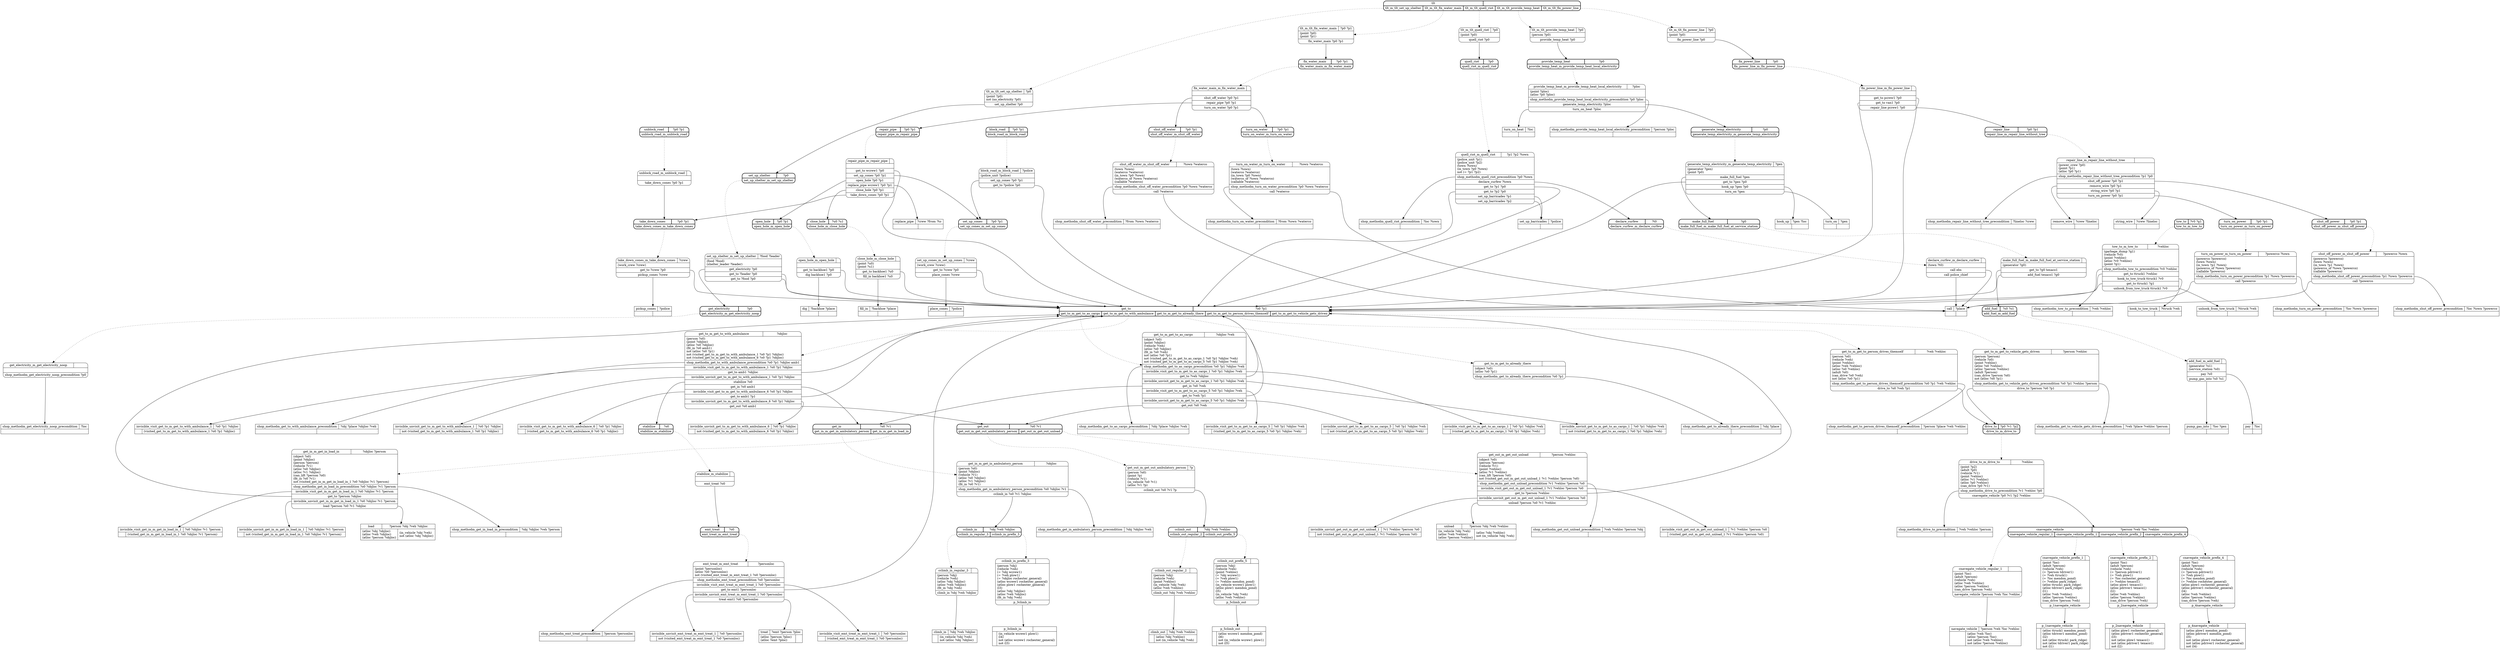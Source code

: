 // Generated by Hype
digraph "somedomain" {
  nodesep=1
  ranksep=1
  // Operators
  node [shape=record]
  "navegate_vehicle" [
    label="{{navegate_vehicle|?person ?veh ?loc ?vehloc}|{|(atloc ?veh ?loc)\l(atloc ?person ?loc)\lnot (atloc ?veh ?vehloc)\lnot (atloc ?person ?vehloc)\l}}"
  ]
  "climb_in" [
    label="{{climb_in|?obj ?veh ?objloc}|{|(in_vehicle ?obj ?veh)\lnot (atloc ?obj ?objloc)\l}}"
  ]
  "climb_out" [
    label="{{climb_out|?obj ?veh ?vehloc}|{|(atloc ?obj ?vehloc)\lnot (in_vehicle ?obj ?veh)\l}}"
  ]
  "load" [
    label="{{load|?person ?obj ?veh ?objloc}|{(atloc ?obj ?objloc)\l(atloc ?veh ?objloc)\l(atloc ?person ?objloc)\l|(in_vehicle ?obj ?veh)\lnot (atloc ?obj ?objloc)\l}}"
  ]
  "unload" [
    label="{{unload|?person ?obj ?veh ?vehloc}|{(in_vehicle ?obj ?veh)\l(atloc ?veh ?vehloc)\l(atloc ?person ?vehloc)\l|(atloc ?obj ?vehloc)\lnot (in_vehicle ?obj ?veh)\l}}"
  ]
  "treat" [
    label="{{treat|?emt ?person ?ploc}|{(atloc ?person ?ploc)\l(atloc ?emt ?ploc)\l|}}"
  ]
  "call" [
    label="{{call|?place}|{|}}"
  ]
  "remove_wire" [
    label="{{remove_wire|?crew ?lineloc}|{|}}"
  ]
  "string_wire" [
    label="{{string_wire|?crew ?lineloc}|{|}}"
  ]
  "hook_up" [
    label="{{hook_up|?gen ?loc}|{|}}"
  ]
  "turn_on" [
    label="{{turn_on|?gen}|{|}}"
  ]
  "pay" [
    label="{{pay|?loc}|{|}}"
  ]
  "pump_gas_into" [
    label="{{pump_gas_into|?loc ?gen}|{|}}"
  ]
  "turn_on_heat" [
    label="{{turn_on_heat|?loc}|{|}}"
  ]
  "set_up_barricades" [
    label="{{set_up_barricades|?police}|{|}}"
  ]
  "place_cones" [
    label="{{place_cones|?police}|{|}}"
  ]
  "pickup_cones" [
    label="{{pickup_cones|?police}|{|}}"
  ]
  "hook_to_tow_truck" [
    label="{{hook_to_tow_truck|?ttruck ?veh}|{|}}"
  ]
  "unhook_from_tow_truck" [
    label="{{unhook_from_tow_truck|?ttruck ?veh}|{|}}"
  ]
  "dig" [
    label="{{dig|?backhoe ?place}|{|}}"
  ]
  "fill_in" [
    label="{{fill_in|?backhoe ?place}|{|}}"
  ]
  "replace_pipe" [
    label="{{replace_pipe|?crew ?from ?to}|{|}}"
  ]
  "p_1navegate_vehicle" [
    label="{{p_1navegate_vehicle|}|{|(atloc ttruck1 mendon_pond)\l(atloc tdriver1 mendon_pond)\l(l2)\lnot (atloc ttruck1 park_ridge)\lnot (atloc tdriver1 park_ridge)\lnot (l1)\l}}"
  ]
  "p_2navegate_vehicle" [
    label="{{p_2navegate_vehicle|}|{|(atloc plow1 rochester_general)\l(atloc pdriver1 rochester_general)\l(l3)\lnot (atloc plow1 texaco1)\lnot (atloc pdriver1 texaco1)\lnot (l2)\l}}"
  ]
  "p_3climb_in" [
    label="{{p_3climb_in|}|{|(in_vehicle wcrew1 plow1)\l(l4)\lnot (atloc wcrew1 rochester_general)\lnot (l3)\l}}"
  ]
  "p_4navegate_vehicle" [
    label="{{p_4navegate_vehicle|}|{|(atloc plow1 mendon_pond)\l(atloc pdriver1 mendon_pond)\l(l5)\lnot (atloc plow1 rochester_general)\lnot (atloc pdriver1 rochester_general)\lnot (l4)\l}}"
  ]
  "p_5climb_out" [
    label="{{p_5climb_out|}|{|(atloc wcrew1 mendon_pond)\l(l6)\lnot (in_vehicle wcrew1 plow1)\lnot (l5)\l}}"
  ]
  "shop_methodm_quell_riot_precondition" [
    label="{{shop_methodm_quell_riot_precondition|?loc ?town}|{|}}"
  ]
  "shop_methodm_provide_temp_heat_local_electricity_precondition" [
    label="{{shop_methodm_provide_temp_heat_local_electricity_precondition|?person ?ploc}|{|}}"
  ]
  "shop_methodm_get_electricity_noop_precondition" [
    label="{{shop_methodm_get_electricity_noop_precondition|?loc}|{|}}"
  ]
  "shop_methodm_tow_to_precondition" [
    label="{{shop_methodm_tow_to_precondition|?veh ?vehloc}|{|}}"
  ]
  "shop_methodm_repair_line_without_tree_precondition" [
    label="{{shop_methodm_repair_line_without_tree_precondition|?lineloc ?crew}|{|}}"
  ]
  "shop_methodm_shut_off_power_precondition" [
    label="{{shop_methodm_shut_off_power_precondition|?loc ?town ?powerco}|{|}}"
  ]
  "shop_methodm_turn_on_power_precondition" [
    label="{{shop_methodm_turn_on_power_precondition|?loc ?town ?powerco}|{|}}"
  ]
  "shop_methodm_shut_off_water_precondition" [
    label="{{shop_methodm_shut_off_water_precondition|?from ?town ?waterco}|{|}}"
  ]
  "shop_methodm_turn_on_water_precondition" [
    label="{{shop_methodm_turn_on_water_precondition|?from ?town ?waterco}|{|}}"
  ]
  "shop_methodm_emt_treat_precondition" [
    label="{{shop_methodm_emt_treat_precondition|?person ?personloc}|{|}}"
  ]
  "shop_methodm_get_to_already_there_precondition" [
    label="{{shop_methodm_get_to_already_there_precondition|?obj ?place}|{|}}"
  ]
  "shop_methodm_get_to_person_drives_themself_precondition" [
    label="{{shop_methodm_get_to_person_drives_themself_precondition|?person ?place ?veh ?vehloc}|{|}}"
  ]
  "shop_methodm_get_to_vehicle_gets_driven_precondition" [
    label="{{shop_methodm_get_to_vehicle_gets_driven_precondition|?veh ?place ?vehloc ?person}|{|}}"
  ]
  "shop_methodm_get_to_as_cargo_precondition" [
    label="{{shop_methodm_get_to_as_cargo_precondition|?obj ?place ?objloc ?veh}|{|}}"
  ]
  "shop_methodm_get_to_with_ambulance_precondition" [
    label="{{shop_methodm_get_to_with_ambulance_precondition|?obj ?place ?objloc ?veh}|{|}}"
  ]
  "shop_methodm_drive_to_precondition" [
    label="{{shop_methodm_drive_to_precondition|?veh ?vehloc ?person}|{|}}"
  ]
  "shop_methodm_get_in_ambulatory_person_precondition" [
    label="{{shop_methodm_get_in_ambulatory_person_precondition|?obj ?objloc ?veh}|{|}}"
  ]
  "shop_methodm_get_in_load_in_precondition" [
    label="{{shop_methodm_get_in_load_in_precondition|?obj ?objloc ?veh ?person}|{|}}"
  ]
  "shop_methodm_get_out_unload_precondition" [
    label="{{shop_methodm_get_out_unload_precondition|?veh ?vehloc ?person ?obj}|{|}}"
  ]
  "invisible_visit_get_to_m_get_to_as_cargo_1" [
    label="{{invisible_visit_get_to_m_get_to_as_cargo_1|?o0 ?p1 ?objloc ?veh}|{|(visited_get_to_m_get_to_as_cargo_1 ?o0 ?p1 ?objloc ?veh)\l}}"
  ]
  "invisible_unvisit_get_to_m_get_to_as_cargo_1" [
    label="{{invisible_unvisit_get_to_m_get_to_as_cargo_1|?o0 ?p1 ?objloc ?veh}|{|not (visited_get_to_m_get_to_as_cargo_1 ?o0 ?p1 ?objloc ?veh)\l}}"
  ]
  "invisible_visit_get_in_m_get_in_load_in_1" [
    label="{{invisible_visit_get_in_m_get_in_load_in_1|?o0 ?objloc ?v1 ?person}|{|(visited_get_in_m_get_in_load_in_1 ?o0 ?objloc ?v1 ?person)\l}}"
  ]
  "invisible_unvisit_get_in_m_get_in_load_in_1" [
    label="{{invisible_unvisit_get_in_m_get_in_load_in_1|?o0 ?objloc ?v1 ?person}|{|not (visited_get_in_m_get_in_load_in_1 ?o0 ?objloc ?v1 ?person)\l}}"
  ]
  "invisible_visit_get_to_m_get_to_as_cargo_5" [
    label="{{invisible_visit_get_to_m_get_to_as_cargo_5|?o0 ?p1 ?objloc ?veh}|{|(visited_get_to_m_get_to_as_cargo_5 ?o0 ?p1 ?objloc ?veh)\l}}"
  ]
  "invisible_unvisit_get_to_m_get_to_as_cargo_5" [
    label="{{invisible_unvisit_get_to_m_get_to_as_cargo_5|?o0 ?p1 ?objloc ?veh}|{|not (visited_get_to_m_get_to_as_cargo_5 ?o0 ?p1 ?objloc ?veh)\l}}"
  ]
  "invisible_visit_get_out_m_get_out_unload_1" [
    label="{{invisible_visit_get_out_m_get_out_unload_1|?v1 ?vehloc ?person ?o0}|{|(visited_get_out_m_get_out_unload_1 ?v1 ?vehloc ?person ?o0)\l}}"
  ]
  "invisible_unvisit_get_out_m_get_out_unload_1" [
    label="{{invisible_unvisit_get_out_m_get_out_unload_1|?v1 ?vehloc ?person ?o0}|{|not (visited_get_out_m_get_out_unload_1 ?v1 ?vehloc ?person ?o0)\l}}"
  ]
  "invisible_visit_get_to_m_get_to_with_ambulance_1" [
    label="{{invisible_visit_get_to_m_get_to_with_ambulance_1|?o0 ?p1 ?objloc}|{|(visited_get_to_m_get_to_with_ambulance_1 ?o0 ?p1 ?objloc)\l}}"
  ]
  "invisible_unvisit_get_to_m_get_to_with_ambulance_1" [
    label="{{invisible_unvisit_get_to_m_get_to_with_ambulance_1|?o0 ?p1 ?objloc}|{|not (visited_get_to_m_get_to_with_ambulance_1 ?o0 ?p1 ?objloc)\l}}"
  ]
  "invisible_visit_emt_treat_m_emt_treat_1" [
    label="{{invisible_visit_emt_treat_m_emt_treat_1|?o0 ?personloc}|{|(visited_emt_treat_m_emt_treat_1 ?o0 ?personloc)\l}}"
  ]
  "invisible_unvisit_emt_treat_m_emt_treat_1" [
    label="{{invisible_unvisit_emt_treat_m_emt_treat_1|?o0 ?personloc}|{|not (visited_emt_treat_m_emt_treat_1 ?o0 ?personloc)\l}}"
  ]
  "invisible_visit_get_to_m_get_to_with_ambulance_6" [
    label="{{invisible_visit_get_to_m_get_to_with_ambulance_6|?o0 ?p1 ?objloc}|{|(visited_get_to_m_get_to_with_ambulance_6 ?o0 ?p1 ?objloc)\l}}"
  ]
  "invisible_unvisit_get_to_m_get_to_with_ambulance_6" [
    label="{{invisible_unvisit_get_to_m_get_to_with_ambulance_6|?o0 ?p1 ?objloc}|{|not (visited_get_to_m_get_to_with_ambulance_6 ?o0 ?p1 ?objloc)\l}}"
  ]
  // Methods
  node [shape=Mrecord]
  "tlt" [
    style=bold
    label="{{tlt|}|{<n0>tlt_m_tlt_set_up_shelter|<n1>tlt_m_tlt_fix_water_main|<n2>tlt_m_tlt_quell_riot|<n3>tlt_m_tlt_provide_temp_heat|<n4>tlt_m_tlt_fix_power_line}}"
  ]
  "label_tlt_m_tlt_set_up_shelter" [
    label="{{tlt_m_tlt_set_up_shelter|?p0}|(point ?p0)\lnot (no_electricity ?p0)\l|<n0>set_up_shelter ?p0}"
  ]
  "tlt":n0 -> "label_tlt_m_tlt_set_up_shelter" [style=dotted]
  "label_tlt_m_tlt_set_up_shelter":n0 -> "set_up_shelter"
  "label_tlt_m_tlt_fix_water_main" [
    label="{{tlt_m_tlt_fix_water_main|?p0 ?p1}|(point ?p0)\l(point ?p1)\l|<n0>fix_water_main ?p0 ?p1}"
  ]
  "tlt":n1 -> "label_tlt_m_tlt_fix_water_main" [style=dotted]
  "label_tlt_m_tlt_fix_water_main":n0 -> "fix_water_main"
  "label_tlt_m_tlt_quell_riot" [
    label="{{tlt_m_tlt_quell_riot|?p0}|(point ?p0)\l|<n0>quell_riot ?p0}"
  ]
  "tlt":n2 -> "label_tlt_m_tlt_quell_riot" [style=dotted]
  "label_tlt_m_tlt_quell_riot":n0 -> "quell_riot"
  "label_tlt_m_tlt_provide_temp_heat" [
    label="{{tlt_m_tlt_provide_temp_heat|?p0}|(person ?p0)\l|<n0>provide_temp_heat ?p0}"
  ]
  "tlt":n3 -> "label_tlt_m_tlt_provide_temp_heat" [style=dotted]
  "label_tlt_m_tlt_provide_temp_heat":n0 -> "provide_temp_heat"
  "label_tlt_m_tlt_fix_power_line" [
    label="{{tlt_m_tlt_fix_power_line|?p0}|(point ?p0)\l|<n0>fix_power_line ?p0}"
  ]
  "tlt":n4 -> "label_tlt_m_tlt_fix_power_line" [style=dotted]
  "label_tlt_m_tlt_fix_power_line":n0 -> "fix_power_line"
  "set_up_shelter" [
    style=bold
    label="{{set_up_shelter|?p0}|{<n0>set_up_shelter_m_set_up_shelter}}"
  ]
  "label_set_up_shelter_m_set_up_shelter" [
    label="{{set_up_shelter_m_set_up_shelter|?food ?leader}|(food ?food)\l(shelter_leader ?leader)\l|<n0>get_electricity ?p0|<n1>get_to ?leader ?p0|<n2>get_to ?food ?p0}"
  ]
  "set_up_shelter":n0 -> "label_set_up_shelter_m_set_up_shelter" [style=dotted]
  "label_set_up_shelter_m_set_up_shelter":n0 -> "get_electricity"
  "label_set_up_shelter_m_set_up_shelter":n1 -> "get_to"
  "label_set_up_shelter_m_set_up_shelter":n2 -> "get_to"
  "fix_water_main" [
    style=bold
    label="{{fix_water_main|?p0 ?p1}|{<n0>fix_water_main_m_fix_water_main}}"
  ]
  "label_fix_water_main_m_fix_water_main" [
    label="{{fix_water_main_m_fix_water_main|}||<n0>shut_off_water ?p0 ?p1|<n1>repair_pipe ?p0 ?p1|<n2>turn_on_water ?p0 ?p1}"
  ]
  "fix_water_main":n0 -> "label_fix_water_main_m_fix_water_main" [style=dotted]
  "label_fix_water_main_m_fix_water_main":n0 -> "shut_off_water"
  "label_fix_water_main_m_fix_water_main":n1 -> "repair_pipe"
  "label_fix_water_main_m_fix_water_main":n2 -> "turn_on_water"
  "quell_riot" [
    style=bold
    label="{{quell_riot|?p0}|{<n0>quell_riot_m_quell_riot}}"
  ]
  "label_quell_riot_m_quell_riot" [
    label="{{quell_riot_m_quell_riot|?p1 ?p2 ?town}|(police_unit ?p1)\l(police_unit ?p2)\l(town ?town)\l(in_town ?p0 ?town)\lnot (= ?p1 ?p2)\l|<n0>shop_methodm_quell_riot_precondition ?p0 ?town|<n1>declare_curfew ?town|<n2>get_to ?p1 ?p0|<n3>get_to ?p2 ?p0|<n4>set_up_barricades ?p1|<n5>set_up_barricades ?p2}"
  ]
  "quell_riot":n0 -> "label_quell_riot_m_quell_riot" [style=dotted]
  "label_quell_riot_m_quell_riot":n0 -> "shop_methodm_quell_riot_precondition"
  "label_quell_riot_m_quell_riot":n1 -> "declare_curfew"
  "label_quell_riot_m_quell_riot":n2 -> "get_to"
  "label_quell_riot_m_quell_riot":n3 -> "get_to"
  "label_quell_riot_m_quell_riot":n4 -> "set_up_barricades"
  "label_quell_riot_m_quell_riot":n5 -> "set_up_barricades"
  "provide_temp_heat" [
    style=bold
    label="{{provide_temp_heat|?p0}|{<n0>provide_temp_heat_m_provide_temp_heat_local_electricity}}"
  ]
  "label_provide_temp_heat_m_provide_temp_heat_local_electricity" [
    label="{{provide_temp_heat_m_provide_temp_heat_local_electricity|?ploc}|(point ?ploc)\l(atloc ?p0 ?ploc)\l|<n0>shop_methodm_provide_temp_heat_local_electricity_precondition ?p0 ?ploc|<n1>generate_temp_electricity ?ploc|<n2>turn_on_heat ?ploc}"
  ]
  "provide_temp_heat":n0 -> "label_provide_temp_heat_m_provide_temp_heat_local_electricity" [style=dotted]
  "label_provide_temp_heat_m_provide_temp_heat_local_electricity":n0 -> "shop_methodm_provide_temp_heat_local_electricity_precondition"
  "label_provide_temp_heat_m_provide_temp_heat_local_electricity":n1 -> "generate_temp_electricity"
  "label_provide_temp_heat_m_provide_temp_heat_local_electricity":n2 -> "turn_on_heat"
  "fix_power_line" [
    style=bold
    label="{{fix_power_line|?p0}|{<n0>fix_power_line_m_fix_power_line}}"
  ]
  "label_fix_power_line_m_fix_power_line" [
    label="{{fix_power_line_m_fix_power_line|}||<n0>get_to pcrew1 ?p0|<n1>get_to van1 ?p0|<n2>repair_line pcrew1 ?p0}"
  ]
  "fix_power_line":n0 -> "label_fix_power_line_m_fix_power_line" [style=dotted]
  "label_fix_power_line_m_fix_power_line":n0 -> "get_to"
  "label_fix_power_line_m_fix_power_line":n1 -> "get_to"
  "label_fix_power_line_m_fix_power_line":n2 -> "repair_line"
  "turn_on_power" [
    style=bold
    label="{{turn_on_power|?p0 ?p1}|{<n0>turn_on_power_m_turn_on_power}}"
  ]
  "label_turn_on_power_m_turn_on_power" [
    label="{{turn_on_power_m_turn_on_power|?powerco ?town}|(powerco ?powerco)\l(town ?town)\l(in_town ?p1 ?town)\l(powerco_of ?town ?powerco)\l(callable ?powerco)\l|<n0>shop_methodm_turn_on_power_precondition ?p1 ?town ?powerco|<n1>call ?powerco}"
  ]
  "turn_on_power":n0 -> "label_turn_on_power_m_turn_on_power" [style=dotted]
  "label_turn_on_power_m_turn_on_power":n0 -> "shop_methodm_turn_on_power_precondition"
  "label_turn_on_power_m_turn_on_power":n1 -> "call"
  "close_hole" [
    style=bold
    label="{{close_hole|?u0 ?u1}|{<n0>close_hole_m_close_hole}}"
  ]
  "label_close_hole_m_close_hole" [
    label="{{close_hole_m_close_hole|}|(point ?u0)\l(point ?u1)\l|<n0>get_to backhoe1 ?u0|<n1>fill_in backhoe1 ?u0}"
  ]
  "close_hole":n0 -> "label_close_hole_m_close_hole" [style=dotted]
  "label_close_hole_m_close_hole":n0 -> "get_to"
  "label_close_hole_m_close_hole":n1 -> "fill_in"
  "set_up_cones" [
    style=bold
    label="{{set_up_cones|?p0 ?p1}|{<n0>set_up_cones_m_set_up_cones}}"
  ]
  "label_set_up_cones_m_set_up_cones" [
    label="{{set_up_cones_m_set_up_cones|?crew}|(work_crew ?crew)\l|<n0>get_to ?crew ?p0|<n1>place_cones ?crew}"
  ]
  "set_up_cones":n0 -> "label_set_up_cones_m_set_up_cones" [style=dotted]
  "label_set_up_cones_m_set_up_cones":n0 -> "get_to"
  "label_set_up_cones_m_set_up_cones":n1 -> "place_cones"
  "get_in" [
    style=bold
    label="{{get_in|?o0 ?v1}|{<n0>get_in_m_get_in_ambulatory_person|<n1>get_in_m_get_in_load_in}}"
  ]
  "label_get_in_m_get_in_ambulatory_person" [
    label="{{get_in_m_get_in_ambulatory_person|?objloc}|(person ?o0)\l(point ?objloc)\l(vehicle ?v1)\l(atloc ?o0 ?objloc)\l(atloc ?v1 ?objloc)\l(fit_in ?o0 ?v1)\l|<n0>shop_methodm_get_in_ambulatory_person_precondition ?o0 ?objloc ?v1|<n1>cclimb_in ?o0 ?v1 ?objloc}"
  ]
  "get_in":n0 -> "label_get_in_m_get_in_ambulatory_person" [style=dotted]
  "label_get_in_m_get_in_ambulatory_person":n0 -> "shop_methodm_get_in_ambulatory_person_precondition"
  "label_get_in_m_get_in_ambulatory_person":n1 -> "cclimb_in"
  "label_get_in_m_get_in_load_in" [
    label="{{get_in_m_get_in_load_in|?objloc ?person}|(object ?o0)\l(point ?objloc)\l(person ?person)\l(vehicle ?v1)\l(atloc ?o0 ?objloc)\l(atloc ?v1 ?objloc)\l(can_lift ?person ?o0)\l(fit_in ?o0 ?v1)\lnot (visited_get_in_m_get_in_load_in_1 ?o0 ?objloc ?v1 ?person)\l|<n0>shop_methodm_get_in_load_in_precondition ?o0 ?objloc ?v1 ?person|<n1>invisible_visit_get_in_m_get_in_load_in_1 ?o0 ?objloc ?v1 ?person|<n2>get_to ?person ?objloc|<n3>invisible_unvisit_get_in_m_get_in_load_in_1 ?o0 ?objloc ?v1 ?person|<n4>load ?person ?o0 ?v1 ?objloc}"
  ]
  "get_in":n1 -> "label_get_in_m_get_in_load_in" [style=dotted]
  "label_get_in_m_get_in_load_in":n0 -> "shop_methodm_get_in_load_in_precondition"
  "label_get_in_m_get_in_load_in":n1 -> "invisible_visit_get_in_m_get_in_load_in_1"
  "label_get_in_m_get_in_load_in":n2 -> "get_to"
  "label_get_in_m_get_in_load_in":n3 -> "invisible_unvisit_get_in_m_get_in_load_in_1"
  "label_get_in_m_get_in_load_in":n4 -> "load"
  "get_to" [
    style=bold
    label="{{get_to|?o0 ?p1}|{<n0>get_to_m_get_to_as_cargo|<n1>get_to_m_get_to_with_ambulance|<n2>get_to_m_get_to_already_there|<n3>get_to_m_get_to_person_drives_themself|<n4>get_to_m_get_to_vehicle_gets_driven}}"
  ]
  "label_get_to_m_get_to_as_cargo" [
    label="{{get_to_m_get_to_as_cargo|?objloc ?veh}|(object ?o0)\l(point ?objloc)\l(vehicle ?veh)\l(atloc ?o0 ?objloc)\l(fit_in ?o0 ?veh)\lnot (atloc ?o0 ?p1)\lnot (visited_get_to_m_get_to_as_cargo_1 ?o0 ?p1 ?objloc ?veh)\lnot (visited_get_to_m_get_to_as_cargo_5 ?o0 ?p1 ?objloc ?veh)\l|<n0>shop_methodm_get_to_as_cargo_precondition ?o0 ?p1 ?objloc ?veh|<n1>invisible_visit_get_to_m_get_to_as_cargo_1 ?o0 ?p1 ?objloc ?veh|<n2>get_to ?veh ?objloc|<n3>invisible_unvisit_get_to_m_get_to_as_cargo_1 ?o0 ?p1 ?objloc ?veh|<n4>get_in ?o0 ?veh|<n5>invisible_visit_get_to_m_get_to_as_cargo_5 ?o0 ?p1 ?objloc ?veh|<n6>get_to ?veh ?p1|<n7>invisible_unvisit_get_to_m_get_to_as_cargo_5 ?o0 ?p1 ?objloc ?veh|<n8>get_out ?o0 ?veh}"
  ]
  "get_to":n0 -> "label_get_to_m_get_to_as_cargo" [style=dotted]
  "label_get_to_m_get_to_as_cargo":n0 -> "shop_methodm_get_to_as_cargo_precondition"
  "label_get_to_m_get_to_as_cargo":n1 -> "invisible_visit_get_to_m_get_to_as_cargo_1"
  "label_get_to_m_get_to_as_cargo":n2 -> "get_to"
  "label_get_to_m_get_to_as_cargo":n3 -> "invisible_unvisit_get_to_m_get_to_as_cargo_1"
  "label_get_to_m_get_to_as_cargo":n4 -> "get_in"
  "label_get_to_m_get_to_as_cargo":n5 -> "invisible_visit_get_to_m_get_to_as_cargo_5"
  "label_get_to_m_get_to_as_cargo":n6 -> "get_to"
  "label_get_to_m_get_to_as_cargo":n7 -> "invisible_unvisit_get_to_m_get_to_as_cargo_5"
  "label_get_to_m_get_to_as_cargo":n8 -> "get_out"
  "label_get_to_m_get_to_with_ambulance" [
    label="{{get_to_m_get_to_with_ambulance|?objloc}|(person ?o0)\l(point ?objloc)\l(atloc ?o0 ?objloc)\l(fit_in ?o0 amb1)\lnot (atloc ?o0 ?p1)\lnot (visited_get_to_m_get_to_with_ambulance_1 ?o0 ?p1 ?objloc)\lnot (visited_get_to_m_get_to_with_ambulance_6 ?o0 ?p1 ?objloc)\l|<n0>shop_methodm_get_to_with_ambulance_precondition ?o0 ?p1 ?objloc amb1|<n1>invisible_visit_get_to_m_get_to_with_ambulance_1 ?o0 ?p1 ?objloc|<n2>get_to amb1 ?objloc|<n3>invisible_unvisit_get_to_m_get_to_with_ambulance_1 ?o0 ?p1 ?objloc|<n4>stabilize ?o0|<n5>get_in ?o0 amb1|<n6>invisible_visit_get_to_m_get_to_with_ambulance_6 ?o0 ?p1 ?objloc|<n7>get_to amb1 ?p1|<n8>invisible_unvisit_get_to_m_get_to_with_ambulance_6 ?o0 ?p1 ?objloc|<n9>get_out ?o0 amb1}"
  ]
  "get_to":n1 -> "label_get_to_m_get_to_with_ambulance" [style=dotted]
  "label_get_to_m_get_to_with_ambulance":n0 -> "shop_methodm_get_to_with_ambulance_precondition"
  "label_get_to_m_get_to_with_ambulance":n1 -> "invisible_visit_get_to_m_get_to_with_ambulance_1"
  "label_get_to_m_get_to_with_ambulance":n2 -> "get_to"
  "label_get_to_m_get_to_with_ambulance":n3 -> "invisible_unvisit_get_to_m_get_to_with_ambulance_1"
  "label_get_to_m_get_to_with_ambulance":n4 -> "stabilize"
  "label_get_to_m_get_to_with_ambulance":n5 -> "get_in"
  "label_get_to_m_get_to_with_ambulance":n6 -> "invisible_visit_get_to_m_get_to_with_ambulance_6"
  "label_get_to_m_get_to_with_ambulance":n7 -> "get_to"
  "label_get_to_m_get_to_with_ambulance":n8 -> "invisible_unvisit_get_to_m_get_to_with_ambulance_6"
  "label_get_to_m_get_to_with_ambulance":n9 -> "get_out"
  "label_get_to_m_get_to_already_there" [
    label="{{get_to_m_get_to_already_there|}|(object ?o0)\l(atloc ?o0 ?p1)\l|<n0>shop_methodm_get_to_already_there_precondition ?o0 ?p1}"
  ]
  "get_to":n2 -> "label_get_to_m_get_to_already_there" [style=dotted]
  "label_get_to_m_get_to_already_there":n0 -> "shop_methodm_get_to_already_there_precondition"
  "label_get_to_m_get_to_person_drives_themself" [
    label="{{get_to_m_get_to_person_drives_themself|?veh ?vehloc}|(person ?o0)\l(vehicle ?veh)\l(point ?vehloc)\l(atloc ?veh ?vehloc)\l(atloc ?o0 ?vehloc)\l(adult ?o0)\l(can_drive ?o0 ?veh)\lnot (atloc ?o0 ?p1)\l|<n0>shop_methodm_get_to_person_drives_themself_precondition ?o0 ?p1 ?veh ?vehloc|<n1>drive_to ?o0 ?veh ?p1}"
  ]
  "get_to":n3 -> "label_get_to_m_get_to_person_drives_themself" [style=dotted]
  "label_get_to_m_get_to_person_drives_themself":n0 -> "shop_methodm_get_to_person_drives_themself_precondition"
  "label_get_to_m_get_to_person_drives_themself":n1 -> "drive_to"
  "label_get_to_m_get_to_vehicle_gets_driven" [
    label="{{get_to_m_get_to_vehicle_gets_driven|?person ?vehloc}|(person ?person)\l(vehicle ?o0)\l(point ?vehloc)\l(atloc ?o0 ?vehloc)\l(atloc ?person ?vehloc)\l(adult ?person)\l(can_drive ?person ?o0)\lnot (atloc ?o0 ?p1)\l|<n0>shop_methodm_get_to_vehicle_gets_driven_precondition ?o0 ?p1 ?vehloc ?person|<n1>drive_to ?person ?o0 ?p1}"
  ]
  "get_to":n4 -> "label_get_to_m_get_to_vehicle_gets_driven" [style=dotted]
  "label_get_to_m_get_to_vehicle_gets_driven":n0 -> "shop_methodm_get_to_vehicle_gets_driven_precondition"
  "label_get_to_m_get_to_vehicle_gets_driven":n1 -> "drive_to"
  "block_road" [
    style=bold
    label="{{block_road|?p0 ?p1}|{<n0>block_road_m_block_road}}"
  ]
  "label_block_road_m_block_road" [
    label="{{block_road_m_block_road|?police}|(police_unit ?police)\l|<n0>set_up_cones ?p0 ?p1|<n1>get_to ?police ?p0}"
  ]
  "block_road":n0 -> "label_block_road_m_block_road" [style=dotted]
  "label_block_road_m_block_road":n0 -> "set_up_cones"
  "label_block_road_m_block_road":n1 -> "get_to"
  "take_down_cones" [
    style=bold
    label="{{take_down_cones|?p0 ?p1}|{<n0>take_down_cones_m_take_down_cones}}"
  ]
  "label_take_down_cones_m_take_down_cones" [
    label="{{take_down_cones_m_take_down_cones|?crew}|(work_crew ?crew)\l|<n0>get_to ?crew ?p0|<n1>pickup_cones ?crew}"
  ]
  "take_down_cones":n0 -> "label_take_down_cones_m_take_down_cones" [style=dotted]
  "label_take_down_cones_m_take_down_cones":n0 -> "get_to"
  "label_take_down_cones_m_take_down_cones":n1 -> "pickup_cones"
  "shut_off_power" [
    style=bold
    label="{{shut_off_power|?p0 ?p1}|{<n0>shut_off_power_m_shut_off_power}}"
  ]
  "label_shut_off_power_m_shut_off_power" [
    label="{{shut_off_power_m_shut_off_power|?powerco ?town}|(powerco ?powerco)\l(town ?town)\l(in_town ?p1 ?town)\l(powerco_of ?town ?powerco)\l(callable ?powerco)\l|<n0>shop_methodm_shut_off_power_precondition ?p1 ?town ?powerco|<n1>call ?powerco}"
  ]
  "shut_off_power":n0 -> "label_shut_off_power_m_shut_off_power" [style=dotted]
  "label_shut_off_power_m_shut_off_power":n0 -> "shop_methodm_shut_off_power_precondition"
  "label_shut_off_power_m_shut_off_power":n1 -> "call"
  "open_hole" [
    style=bold
    label="{{open_hole|?p0 ?p1}|{<n0>open_hole_m_open_hole}}"
  ]
  "label_open_hole_m_open_hole" [
    label="{{open_hole_m_open_hole|}||<n0>get_to backhoe1 ?p0|<n1>dig backhoe1 ?p0}"
  ]
  "open_hole":n0 -> "label_open_hole_m_open_hole" [style=dotted]
  "label_open_hole_m_open_hole":n0 -> "get_to"
  "label_open_hole_m_open_hole":n1 -> "dig"
  "declare_curfew" [
    style=bold
    label="{{declare_curfew|?t0}|{<n0>declare_curfew_m_declare_curfew}}"
  ]
  "label_declare_curfew_m_declare_curfew" [
    label="{{declare_curfew_m_declare_curfew|}|(town ?t0)\l|<n0>call ebs|<n1>call police_chief}"
  ]
  "declare_curfew":n0 -> "label_declare_curfew_m_declare_curfew" [style=dotted]
  "label_declare_curfew_m_declare_curfew":n0 -> "call"
  "label_declare_curfew_m_declare_curfew":n1 -> "call"
  "turn_on_water" [
    style=bold
    label="{{turn_on_water|?p0 ?p1}|{<n0>turn_on_water_m_turn_on_water}}"
  ]
  "label_turn_on_water_m_turn_on_water" [
    label="{{turn_on_water_m_turn_on_water|?town ?waterco}|(town ?town)\l(waterco ?waterco)\l(in_town ?p0 ?town)\l(waterco_of ?town ?waterco)\l(callable ?waterco)\l|<n0>shop_methodm_turn_on_water_precondition ?p0 ?town ?waterco|<n1>call ?waterco}"
  ]
  "turn_on_water":n0 -> "label_turn_on_water_m_turn_on_water" [style=dotted]
  "label_turn_on_water_m_turn_on_water":n0 -> "shop_methodm_turn_on_water_precondition"
  "label_turn_on_water_m_turn_on_water":n1 -> "call"
  "shut_off_water" [
    style=bold
    label="{{shut_off_water|?p0 ?p1}|{<n0>shut_off_water_m_shut_off_water}}"
  ]
  "label_shut_off_water_m_shut_off_water" [
    label="{{shut_off_water_m_shut_off_water|?town ?waterco}|(town ?town)\l(waterco ?waterco)\l(in_town ?p0 ?town)\l(waterco_of ?town ?waterco)\l(callable ?waterco)\l|<n0>shop_methodm_shut_off_water_precondition ?p0 ?town ?waterco|<n1>call ?waterco}"
  ]
  "shut_off_water":n0 -> "label_shut_off_water_m_shut_off_water" [style=dotted]
  "label_shut_off_water_m_shut_off_water":n0 -> "shop_methodm_shut_off_water_precondition"
  "label_shut_off_water_m_shut_off_water":n1 -> "call"
  "drive_to" [
    style=bold
    label="{{drive_to|?p0 ?v1 ?p2}|{<n0>drive_to_m_drive_to}}"
  ]
  "label_drive_to_m_drive_to" [
    label="{{drive_to_m_drive_to|?vehloc}|(point ?p2)\l(adult ?p0)\l(vehicle ?v1)\l(point ?vehloc)\l(atloc ?v1 ?vehloc)\l(atloc ?p0 ?vehloc)\l(can_drive ?p0 ?v1)\l|<n0>shop_methodm_drive_to_precondition ?v1 ?vehloc ?p0|<n1>cnavegate_vehicle ?p0 ?v1 ?p2 ?vehloc}"
  ]
  "drive_to":n0 -> "label_drive_to_m_drive_to" [style=dotted]
  "label_drive_to_m_drive_to":n0 -> "shop_methodm_drive_to_precondition"
  "label_drive_to_m_drive_to":n1 -> "cnavegate_vehicle"
  "stabilize" [
    style=bold
    label="{{stabilize|?o0}|{<n0>stabilize_m_stabilize}}"
  ]
  "label_stabilize_m_stabilize" [
    label="{{stabilize_m_stabilize|}||<n0>emt_treat ?o0}"
  ]
  "stabilize":n0 -> "label_stabilize_m_stabilize" [style=dotted]
  "label_stabilize_m_stabilize":n0 -> "emt_treat"
  "unblock_road" [
    style=bold
    label="{{unblock_road|?p0 ?p1}|{<n0>unblock_road_m_unblock_road}}"
  ]
  "label_unblock_road_m_unblock_road" [
    label="{{unblock_road_m_unblock_road|}||<n0>take_down_cones ?p0 ?p1}"
  ]
  "unblock_road":n0 -> "label_unblock_road_m_unblock_road" [style=dotted]
  "label_unblock_road_m_unblock_road":n0 -> "take_down_cones"
  "tow_to" [
    style=bold
    label="{{tow_to|?v0 ?g1}|{<n0>tow_to_m_tow_to}}"
  ]
  "label_tow_to_m_tow_to" [
    label="{{tow_to_m_tow_to|?vehloc}|(garbage_dump ?g1)\l(vehicle ?v0)\l(point ?vehloc)\l(atloc ?v0 ?vehloc)\l(point ?g1)\l|<n0>shop_methodm_tow_to_precondition ?v0 ?vehloc|<n1>get_to ttruck1 ?vehloc|<n2>hook_to_tow_truck ttruck1 ?v0|<n3>get_to ttruck1 ?g1|<n4>unhook_from_tow_truck ttruck1 ?v0}"
  ]
  "tow_to":n0 -> "label_tow_to_m_tow_to" [style=dotted]
  "label_tow_to_m_tow_to":n0 -> "shop_methodm_tow_to_precondition"
  "label_tow_to_m_tow_to":n1 -> "get_to"
  "label_tow_to_m_tow_to":n2 -> "hook_to_tow_truck"
  "label_tow_to_m_tow_to":n3 -> "get_to"
  "label_tow_to_m_tow_to":n4 -> "unhook_from_tow_truck"
  "repair_line" [
    style=bold
    label="{{repair_line|?p0 ?p1}|{<n0>repair_line_m_repair_line_without_tree}}"
  ]
  "label_repair_line_m_repair_line_without_tree" [
    label="{{repair_line_m_repair_line_without_tree|}|(power_crew ?p0)\l(point ?p1)\l(atloc ?p0 ?p1)\l|<n0>shop_methodm_repair_line_without_tree_precondition ?p1 ?p0|<n1>shut_off_power ?p0 ?p1|<n2>remove_wire ?p0 ?p1|<n3>string_wire ?p0 ?p1|<n4>turn_on_power ?p0 ?p1}"
  ]
  "repair_line":n0 -> "label_repair_line_m_repair_line_without_tree" [style=dotted]
  "label_repair_line_m_repair_line_without_tree":n0 -> "shop_methodm_repair_line_without_tree_precondition"
  "label_repair_line_m_repair_line_without_tree":n1 -> "shut_off_power"
  "label_repair_line_m_repair_line_without_tree":n2 -> "remove_wire"
  "label_repair_line_m_repair_line_without_tree":n3 -> "string_wire"
  "label_repair_line_m_repair_line_without_tree":n4 -> "turn_on_power"
  "add_fuel" [
    style=bold
    label="{{add_fuel|?s0 ?o1}|{<n0>add_fuel_m_add_fuel}}"
  ]
  "label_add_fuel_m_add_fuel" [
    label="{{add_fuel_m_add_fuel|}|(generator ?o1)\l(service_station ?s0)\l|<n0>pay ?s0|<n1>pump_gas_into ?s0 ?o1}"
  ]
  "add_fuel":n0 -> "label_add_fuel_m_add_fuel" [style=dotted]
  "label_add_fuel_m_add_fuel":n0 -> "pay"
  "label_add_fuel_m_add_fuel":n1 -> "pump_gas_into"
  "get_out" [
    style=bold
    label="{{get_out|?o0 ?v1}|{<n0>get_out_m_get_out_ambulatory_person|<n1>get_out_m_get_out_unload}}"
  ]
  "label_get_out_m_get_out_ambulatory_person" [
    label="{{get_out_m_get_out_ambulatory_person|?p}|(person ?o0)\l(point ?p)\l(vehicle ?v1)\l(in_vehicle ?o0 ?v1)\l(atloc ?v1 ?p)\l|<n0>cclimb_out ?o0 ?v1 ?p}"
  ]
  "get_out":n0 -> "label_get_out_m_get_out_ambulatory_person" [style=dotted]
  "label_get_out_m_get_out_ambulatory_person":n0 -> "cclimb_out"
  "label_get_out_m_get_out_unload" [
    label="{{get_out_m_get_out_unload|?person ?vehloc}|(object ?o0)\l(person ?person)\l(vehicle ?v1)\l(point ?vehloc)\l(atloc ?v1 ?vehloc)\l(can_lift ?person ?o0)\lnot (visited_get_out_m_get_out_unload_1 ?v1 ?vehloc ?person ?o0)\l|<n0>shop_methodm_get_out_unload_precondition ?v1 ?vehloc ?person ?o0|<n1>invisible_visit_get_out_m_get_out_unload_1 ?v1 ?vehloc ?person ?o0|<n2>get_to ?person ?vehloc|<n3>invisible_unvisit_get_out_m_get_out_unload_1 ?v1 ?vehloc ?person ?o0|<n4>unload ?person ?o0 ?v1 ?vehloc}"
  ]
  "get_out":n1 -> "label_get_out_m_get_out_unload" [style=dotted]
  "label_get_out_m_get_out_unload":n0 -> "shop_methodm_get_out_unload_precondition"
  "label_get_out_m_get_out_unload":n1 -> "invisible_visit_get_out_m_get_out_unload_1"
  "label_get_out_m_get_out_unload":n2 -> "get_to"
  "label_get_out_m_get_out_unload":n3 -> "invisible_unvisit_get_out_m_get_out_unload_1"
  "label_get_out_m_get_out_unload":n4 -> "unload"
  "repair_pipe" [
    style=bold
    label="{{repair_pipe|?p0 ?p1}|{<n0>repair_pipe_m_repair_pipe}}"
  ]
  "label_repair_pipe_m_repair_pipe" [
    label="{{repair_pipe_m_repair_pipe|}||<n0>get_to wcrew1 ?p0|<n1>set_up_cones ?p0 ?p1|<n2>open_hole ?p0 ?p1|<n3>replace_pipe wcrew1 ?p0 ?p1|<n4>close_hole ?p0 ?p1|<n5>take_down_cones ?p0 ?p1}"
  ]
  "repair_pipe":n0 -> "label_repair_pipe_m_repair_pipe" [style=dotted]
  "label_repair_pipe_m_repair_pipe":n0 -> "get_to"
  "label_repair_pipe_m_repair_pipe":n1 -> "set_up_cones"
  "label_repair_pipe_m_repair_pipe":n2 -> "open_hole"
  "label_repair_pipe_m_repair_pipe":n3 -> "replace_pipe"
  "label_repair_pipe_m_repair_pipe":n4 -> "close_hole"
  "label_repair_pipe_m_repair_pipe":n5 -> "take_down_cones"
  "get_electricity" [
    style=bold
    label="{{get_electricity|?p0}|{<n0>get_electricity_m_get_electricity_noop}}"
  ]
  "label_get_electricity_m_get_electricity_noop" [
    label="{{get_electricity_m_get_electricity_noop|}||<n0>shop_methodm_get_electricity_noop_precondition ?p0}"
  ]
  "get_electricity":n0 -> "label_get_electricity_m_get_electricity_noop" [style=dotted]
  "label_get_electricity_m_get_electricity_noop":n0 -> "shop_methodm_get_electricity_noop_precondition"
  "generate_temp_electricity" [
    style=bold
    label="{{generate_temp_electricity|?p0}|{<n0>generate_temp_electricity_m_generate_temp_electricity}}"
  ]
  "label_generate_temp_electricity_m_generate_temp_electricity" [
    label="{{generate_temp_electricity_m_generate_temp_electricity|?gen}|(generator ?gen)\l(point ?p0)\l|<n0>make_full_fuel ?gen|<n1>get_to ?gen ?p0|<n2>hook_up ?gen ?p0|<n3>turn_on ?gen}"
  ]
  "generate_temp_electricity":n0 -> "label_generate_temp_electricity_m_generate_temp_electricity" [style=dotted]
  "label_generate_temp_electricity_m_generate_temp_electricity":n0 -> "make_full_fuel"
  "label_generate_temp_electricity_m_generate_temp_electricity":n1 -> "get_to"
  "label_generate_temp_electricity_m_generate_temp_electricity":n2 -> "hook_up"
  "label_generate_temp_electricity_m_generate_temp_electricity":n3 -> "turn_on"
  "emt_treat" [
    style=bold
    label="{{emt_treat|?o0}|{<n0>emt_treat_m_emt_treat}}"
  ]
  "label_emt_treat_m_emt_treat" [
    label="{{emt_treat_m_emt_treat|?personloc}|(point ?personloc)\l(atloc ?o0 ?personloc)\lnot (visited_emt_treat_m_emt_treat_1 ?o0 ?personloc)\l|<n0>shop_methodm_emt_treat_precondition ?o0 ?personloc|<n1>invisible_visit_emt_treat_m_emt_treat_1 ?o0 ?personloc|<n2>get_to emt1 ?personloc|<n3>invisible_unvisit_emt_treat_m_emt_treat_1 ?o0 ?personloc|<n4>treat emt1 ?o0 ?personloc}"
  ]
  "emt_treat":n0 -> "label_emt_treat_m_emt_treat" [style=dotted]
  "label_emt_treat_m_emt_treat":n0 -> "shop_methodm_emt_treat_precondition"
  "label_emt_treat_m_emt_treat":n1 -> "invisible_visit_emt_treat_m_emt_treat_1"
  "label_emt_treat_m_emt_treat":n2 -> "get_to"
  "label_emt_treat_m_emt_treat":n3 -> "invisible_unvisit_emt_treat_m_emt_treat_1"
  "label_emt_treat_m_emt_treat":n4 -> "treat"
  "make_full_fuel" [
    style=bold
    label="{{make_full_fuel|?g0}|{<n0>make_full_fuel_m_make_full_fuel_at_service_station}}"
  ]
  "label_make_full_fuel_m_make_full_fuel_at_service_station" [
    label="{{make_full_fuel_m_make_full_fuel_at_service_station|}|(generator ?g0)\l|<n0>get_to ?g0 texaco1|<n1>add_fuel texaco1 ?g0}"
  ]
  "make_full_fuel":n0 -> "label_make_full_fuel_m_make_full_fuel_at_service_station" [style=dotted]
  "label_make_full_fuel_m_make_full_fuel_at_service_station":n0 -> "get_to"
  "label_make_full_fuel_m_make_full_fuel_at_service_station":n1 -> "add_fuel"
  "cnavegate_vehicle" [
    style=bold
    label="{{cnavegate_vehicle|?person ?veh ?loc ?vehloc}|{<n0>cnavegate_vehicle_regular_1|<n1>cnavegate_vehicle_prefix_1|<n2>cnavegate_vehicle_prefix_2|<n3>cnavegate_vehicle_prefix_4}}"
  ]
  "label_cnavegate_vehicle_regular_1" [
    label="{{cnavegate_vehicle_regular_1|}|(point ?loc)\l(adult ?person)\l(vehicle ?veh)\l(atloc ?veh ?vehloc)\l(atloc ?person ?vehloc)\l(can_drive ?person ?veh)\l|<n0>navegate_vehicle ?person ?veh ?loc ?vehloc}"
  ]
  "cnavegate_vehicle":n0 -> "label_cnavegate_vehicle_regular_1" [style=dotted]
  "label_cnavegate_vehicle_regular_1":n0 -> "navegate_vehicle"
  "label_cnavegate_vehicle_prefix_1" [
    label="{{cnavegate_vehicle_prefix_1|}|(point ?loc)\l(adult ?person)\l(vehicle ?veh)\l(= ?person tdriver1)\l(= ?veh ttruck1)\l(= ?loc mendon_pond)\l(= ?vehloc park_ridge)\l(atloc ttruck1 park_ridge)\l(atloc tdriver1 park_ridge)\l(l1)\l(atloc ?veh ?vehloc)\l(atloc ?person ?vehloc)\l(can_drive ?person ?veh)\l|<n0>p_1navegate_vehicle}"
  ]
  "cnavegate_vehicle":n1 -> "label_cnavegate_vehicle_prefix_1" [style=dotted]
  "label_cnavegate_vehicle_prefix_1":n0 -> "p_1navegate_vehicle"
  "label_cnavegate_vehicle_prefix_2" [
    label="{{cnavegate_vehicle_prefix_2|}|(point ?loc)\l(adult ?person)\l(vehicle ?veh)\l(= ?person pdriver1)\l(= ?veh plow1)\l(= ?loc rochester_general)\l(= ?vehloc texaco1)\l(atloc plow1 texaco1)\l(atloc pdriver1 texaco1)\l(l2)\l(atloc ?veh ?vehloc)\l(atloc ?person ?vehloc)\l(can_drive ?person ?veh)\l|<n0>p_2navegate_vehicle}"
  ]
  "cnavegate_vehicle":n2 -> "label_cnavegate_vehicle_prefix_2" [style=dotted]
  "label_cnavegate_vehicle_prefix_2":n0 -> "p_2navegate_vehicle"
  "label_cnavegate_vehicle_prefix_4" [
    label="{{cnavegate_vehicle_prefix_4|}|(point ?loc)\l(adult ?person)\l(vehicle ?veh)\l(= ?person pdriver1)\l(= ?veh plow1)\l(= ?loc mendon_pond)\l(= ?vehloc rochester_general)\l(atloc plow1 rochester_general)\l(atloc pdriver1 rochester_general)\l(l4)\l(atloc ?veh ?vehloc)\l(atloc ?person ?vehloc)\l(can_drive ?person ?veh)\l|<n0>p_4navegate_vehicle}"
  ]
  "cnavegate_vehicle":n3 -> "label_cnavegate_vehicle_prefix_4" [style=dotted]
  "label_cnavegate_vehicle_prefix_4":n0 -> "p_4navegate_vehicle"
  "cclimb_in" [
    style=bold
    label="{{cclimb_in|?obj ?veh ?objloc}|{<n0>cclimb_in_regular_3|<n1>cclimb_in_prefix_3}}"
  ]
  "label_cclimb_in_regular_3" [
    label="{{cclimb_in_regular_3|}|(person ?obj)\l(vehicle ?veh)\l(atloc ?obj ?objloc)\l(atloc ?veh ?objloc)\l(fit_in ?obj ?veh)\l|<n0>climb_in ?obj ?veh ?objloc}"
  ]
  "cclimb_in":n0 -> "label_cclimb_in_regular_3" [style=dotted]
  "label_cclimb_in_regular_3":n0 -> "climb_in"
  "label_cclimb_in_prefix_3" [
    label="{{cclimb_in_prefix_3|}|(person ?obj)\l(vehicle ?veh)\l(= ?obj wcrew1)\l(= ?veh plow1)\l(= ?objloc rochester_general)\l(atloc wcrew1 rochester_general)\l(atloc plow1 rochester_general)\l(l3)\l(atloc ?obj ?objloc)\l(atloc ?veh ?objloc)\l(fit_in ?obj ?veh)\l|<n0>p_3climb_in}"
  ]
  "cclimb_in":n1 -> "label_cclimb_in_prefix_3" [style=dotted]
  "label_cclimb_in_prefix_3":n0 -> "p_3climb_in"
  "cclimb_out" [
    style=bold
    label="{{cclimb_out|?obj ?veh ?vehloc}|{<n0>cclimb_out_regular_2|<n1>cclimb_out_prefix_5}}"
  ]
  "label_cclimb_out_regular_2" [
    label="{{cclimb_out_regular_2|}|(person ?obj)\l(vehicle ?veh)\l(point ?vehloc)\l(in_vehicle ?obj ?veh)\l(atloc ?veh ?vehloc)\l|<n0>climb_out ?obj ?veh ?vehloc}"
  ]
  "cclimb_out":n0 -> "label_cclimb_out_regular_2" [style=dotted]
  "label_cclimb_out_regular_2":n0 -> "climb_out"
  "label_cclimb_out_prefix_5" [
    label="{{cclimb_out_prefix_5|}|(person ?obj)\l(vehicle ?veh)\l(point ?vehloc)\l(= ?obj wcrew1)\l(= ?veh plow1)\l(= ?vehloc mendon_pond)\l(in_vehicle wcrew1 plow1)\l(atloc plow1 mendon_pond)\l(l5)\l(in_vehicle ?obj ?veh)\l(atloc ?veh ?vehloc)\l|<n0>p_5climb_out}"
  ]
  "cclimb_out":n1 -> "label_cclimb_out_prefix_5" [style=dotted]
  "label_cclimb_out_prefix_5":n0 -> "p_5climb_out"
}